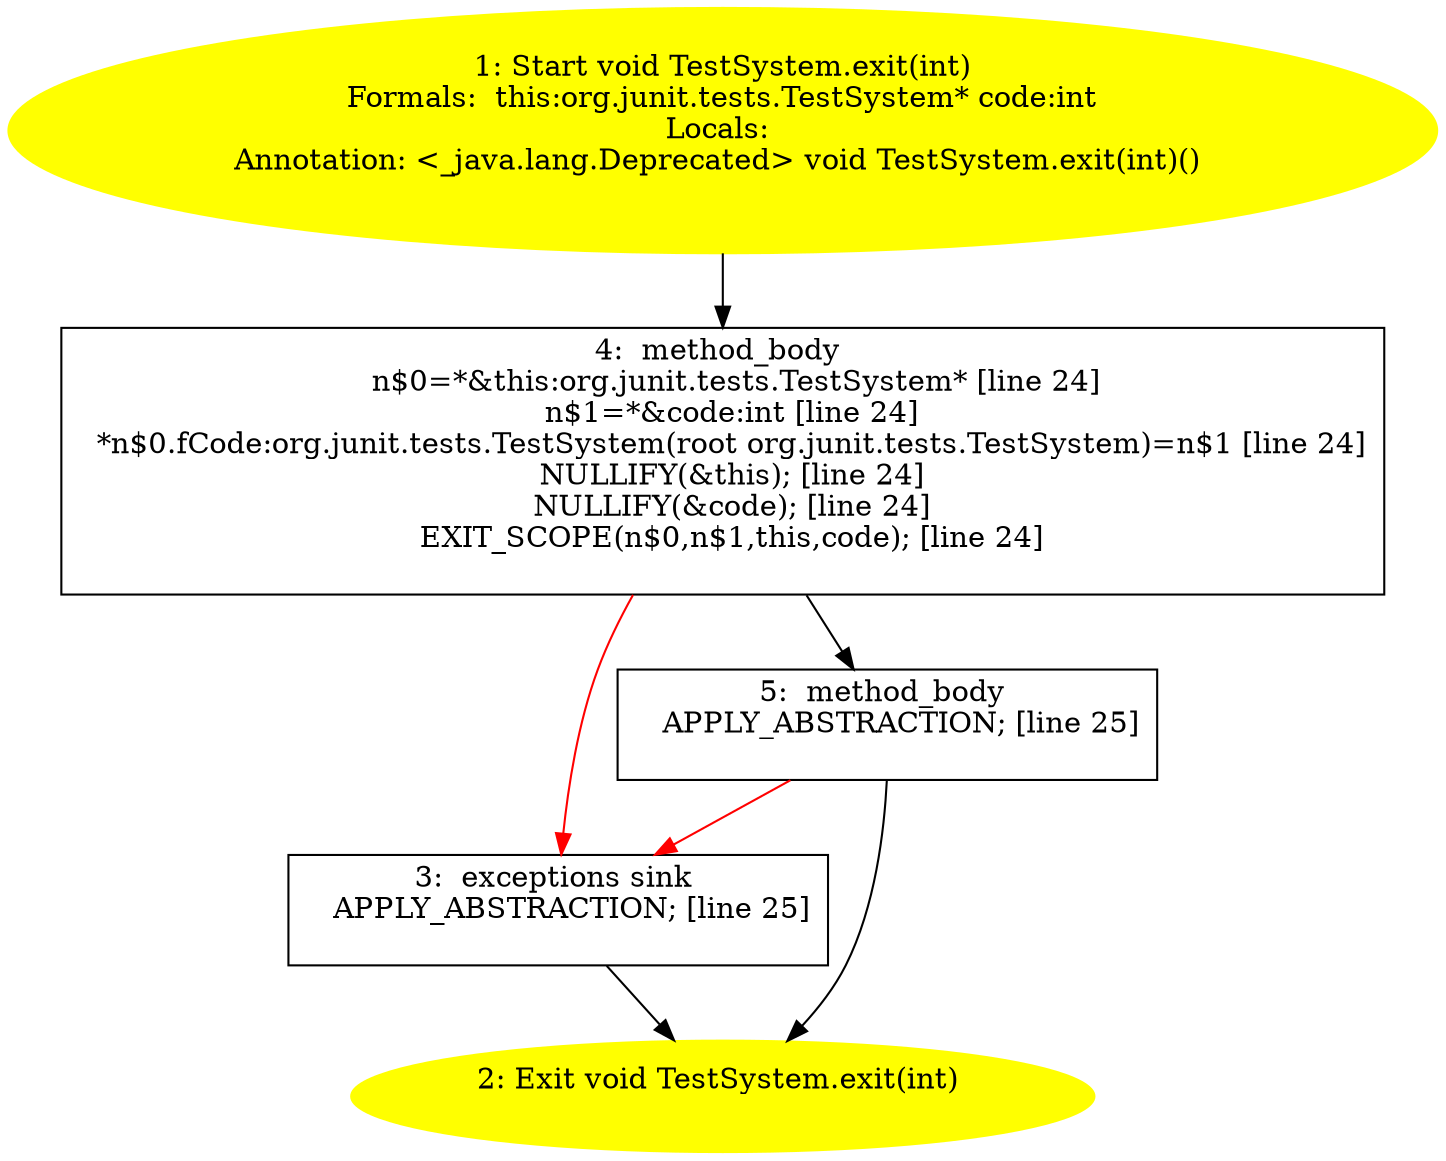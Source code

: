 /* @generated */
digraph cfg {
"org.junit.tests.TestSystem.exit(int):void.68ff2fd35b2ffdaf5dfb899135da68d5_1" [label="1: Start void TestSystem.exit(int)\nFormals:  this:org.junit.tests.TestSystem* code:int\nLocals: \nAnnotation: <_java.lang.Deprecated> void TestSystem.exit(int)() \n  " color=yellow style=filled]
	

	 "org.junit.tests.TestSystem.exit(int):void.68ff2fd35b2ffdaf5dfb899135da68d5_1" -> "org.junit.tests.TestSystem.exit(int):void.68ff2fd35b2ffdaf5dfb899135da68d5_4" ;
"org.junit.tests.TestSystem.exit(int):void.68ff2fd35b2ffdaf5dfb899135da68d5_2" [label="2: Exit void TestSystem.exit(int) \n  " color=yellow style=filled]
	

"org.junit.tests.TestSystem.exit(int):void.68ff2fd35b2ffdaf5dfb899135da68d5_3" [label="3:  exceptions sink \n   APPLY_ABSTRACTION; [line 25]\n " shape="box"]
	

	 "org.junit.tests.TestSystem.exit(int):void.68ff2fd35b2ffdaf5dfb899135da68d5_3" -> "org.junit.tests.TestSystem.exit(int):void.68ff2fd35b2ffdaf5dfb899135da68d5_2" ;
"org.junit.tests.TestSystem.exit(int):void.68ff2fd35b2ffdaf5dfb899135da68d5_4" [label="4:  method_body \n   n$0=*&this:org.junit.tests.TestSystem* [line 24]\n  n$1=*&code:int [line 24]\n  *n$0.fCode:org.junit.tests.TestSystem(root org.junit.tests.TestSystem)=n$1 [line 24]\n  NULLIFY(&this); [line 24]\n  NULLIFY(&code); [line 24]\n  EXIT_SCOPE(n$0,n$1,this,code); [line 24]\n " shape="box"]
	

	 "org.junit.tests.TestSystem.exit(int):void.68ff2fd35b2ffdaf5dfb899135da68d5_4" -> "org.junit.tests.TestSystem.exit(int):void.68ff2fd35b2ffdaf5dfb899135da68d5_5" ;
	 "org.junit.tests.TestSystem.exit(int):void.68ff2fd35b2ffdaf5dfb899135da68d5_4" -> "org.junit.tests.TestSystem.exit(int):void.68ff2fd35b2ffdaf5dfb899135da68d5_3" [color="red" ];
"org.junit.tests.TestSystem.exit(int):void.68ff2fd35b2ffdaf5dfb899135da68d5_5" [label="5:  method_body \n   APPLY_ABSTRACTION; [line 25]\n " shape="box"]
	

	 "org.junit.tests.TestSystem.exit(int):void.68ff2fd35b2ffdaf5dfb899135da68d5_5" -> "org.junit.tests.TestSystem.exit(int):void.68ff2fd35b2ffdaf5dfb899135da68d5_2" ;
	 "org.junit.tests.TestSystem.exit(int):void.68ff2fd35b2ffdaf5dfb899135da68d5_5" -> "org.junit.tests.TestSystem.exit(int):void.68ff2fd35b2ffdaf5dfb899135da68d5_3" [color="red" ];
}
